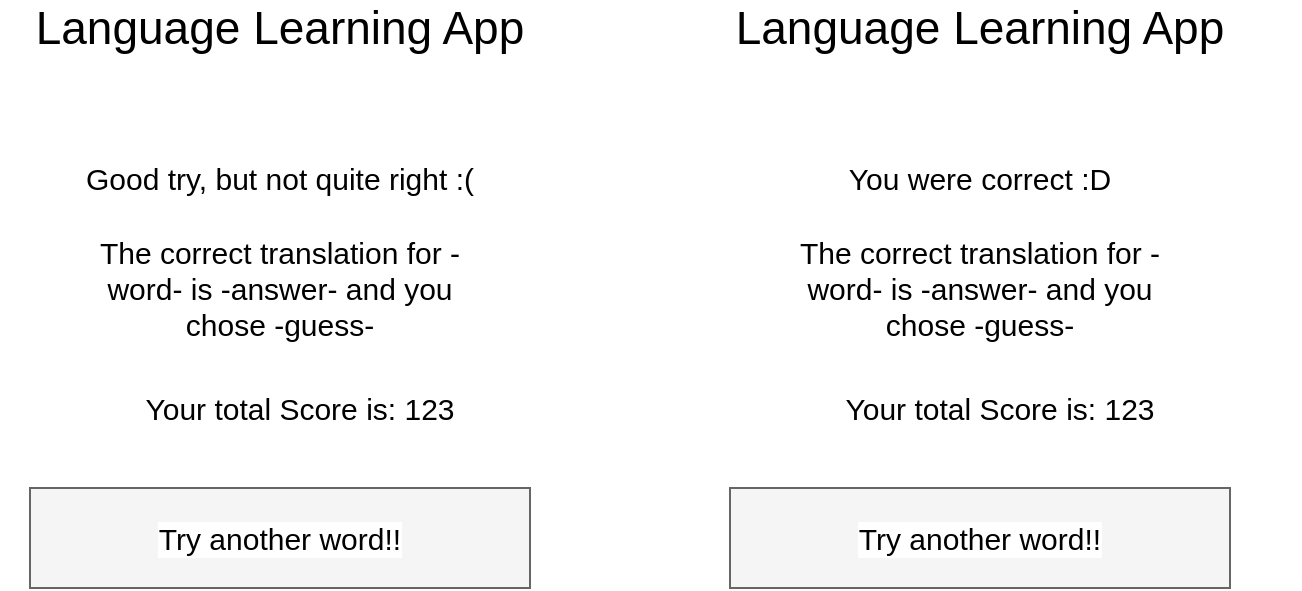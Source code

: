 <mxfile version="13.0.9">
    <diagram id="6hGFLwfOUW9BJ-s0fimq" name="Page-1">
        <mxGraphModel dx="355" dy="447" grid="1" gridSize="10" guides="1" tooltips="1" connect="1" arrows="1" fold="1" page="1" pageScale="1" pageWidth="827" pageHeight="1169" math="0" shadow="0">
            <root>
                <mxCell id="0"/>
                <mxCell id="1" parent="0"/>
                <mxCell id="2" value="Language Learning App" style="text;html=1;strokeColor=none;fillColor=none;align=center;verticalAlign=middle;whiteSpace=wrap;rounded=0;fontSize=23;" vertex="1" parent="1">
                    <mxGeometry x="50" y="10" width="260" height="20" as="geometry"/>
                </mxCell>
                <mxCell id="3" value="Good try, but not quite right :(" style="text;html=1;strokeColor=none;fillColor=none;align=center;verticalAlign=middle;whiteSpace=wrap;rounded=0;fontSize=15;" vertex="1" parent="1">
                    <mxGeometry x="55" y="80" width="250" height="30" as="geometry"/>
                </mxCell>
                <mxCell id="5" value="Your total Score is: 123" style="text;html=1;strokeColor=none;fillColor=none;align=center;verticalAlign=middle;whiteSpace=wrap;rounded=0;fontSize=15;" vertex="1" parent="1">
                    <mxGeometry x="40" y="190" width="300" height="40" as="geometry"/>
                </mxCell>
                <mxCell id="6" value="" style="rounded=0;whiteSpace=wrap;html=1;fontSize=15;fillColor=#f5f5f5;strokeColor=#666666;fontColor=#333333;" vertex="1" parent="1">
                    <mxGeometry x="55" y="250" width="250" height="50" as="geometry"/>
                </mxCell>
                <mxCell id="7" value="Try another word!!" style="text;html=1;strokeColor=none;fillColor=none;align=center;verticalAlign=middle;whiteSpace=wrap;rounded=0;fontSize=15;labelBackgroundColor=#ffffff;fontColor=#000000;" vertex="1" parent="1">
                    <mxGeometry x="65" y="265" width="230" height="20" as="geometry"/>
                </mxCell>
                <mxCell id="8" value="Language Learning App" style="text;html=1;strokeColor=none;fillColor=none;align=center;verticalAlign=middle;whiteSpace=wrap;rounded=0;fontSize=23;" vertex="1" parent="1">
                    <mxGeometry x="400" y="10" width="260" height="20" as="geometry"/>
                </mxCell>
                <mxCell id="9" value="You were correct :D" style="text;html=1;strokeColor=none;fillColor=none;align=center;verticalAlign=middle;whiteSpace=wrap;rounded=0;fontSize=15;" vertex="1" parent="1">
                    <mxGeometry x="405" y="80" width="250" height="30" as="geometry"/>
                </mxCell>
                <mxCell id="10" value="The correct translation for -word- is -answer- and you chose -guess-" style="text;html=1;strokeColor=none;fillColor=none;align=center;verticalAlign=middle;whiteSpace=wrap;rounded=0;fontSize=15;" vertex="1" parent="1">
                    <mxGeometry x="430" y="130" width="200" height="40" as="geometry"/>
                </mxCell>
                <mxCell id="11" value="Your total Score is: 123" style="text;html=1;strokeColor=none;fillColor=none;align=center;verticalAlign=middle;whiteSpace=wrap;rounded=0;fontSize=15;" vertex="1" parent="1">
                    <mxGeometry x="390" y="190" width="300" height="40" as="geometry"/>
                </mxCell>
                <mxCell id="12" value="" style="rounded=0;whiteSpace=wrap;html=1;fontSize=15;fillColor=#f5f5f5;strokeColor=#666666;fontColor=#333333;" vertex="1" parent="1">
                    <mxGeometry x="405" y="250" width="250" height="50" as="geometry"/>
                </mxCell>
                <mxCell id="13" value="Try another word!!" style="text;html=1;strokeColor=none;fillColor=none;align=center;verticalAlign=middle;whiteSpace=wrap;rounded=0;fontSize=15;labelBackgroundColor=#ffffff;fontColor=#000000;" vertex="1" parent="1">
                    <mxGeometry x="415" y="265" width="230" height="20" as="geometry"/>
                </mxCell>
                <mxCell id="14" value="The correct translation for -word- is -answer- and you chose -guess-" style="text;html=1;strokeColor=none;fillColor=none;align=center;verticalAlign=middle;whiteSpace=wrap;rounded=0;fontSize=15;" vertex="1" parent="1">
                    <mxGeometry x="80" y="130" width="200" height="40" as="geometry"/>
                </mxCell>
            </root>
        </mxGraphModel>
    </diagram>
</mxfile>